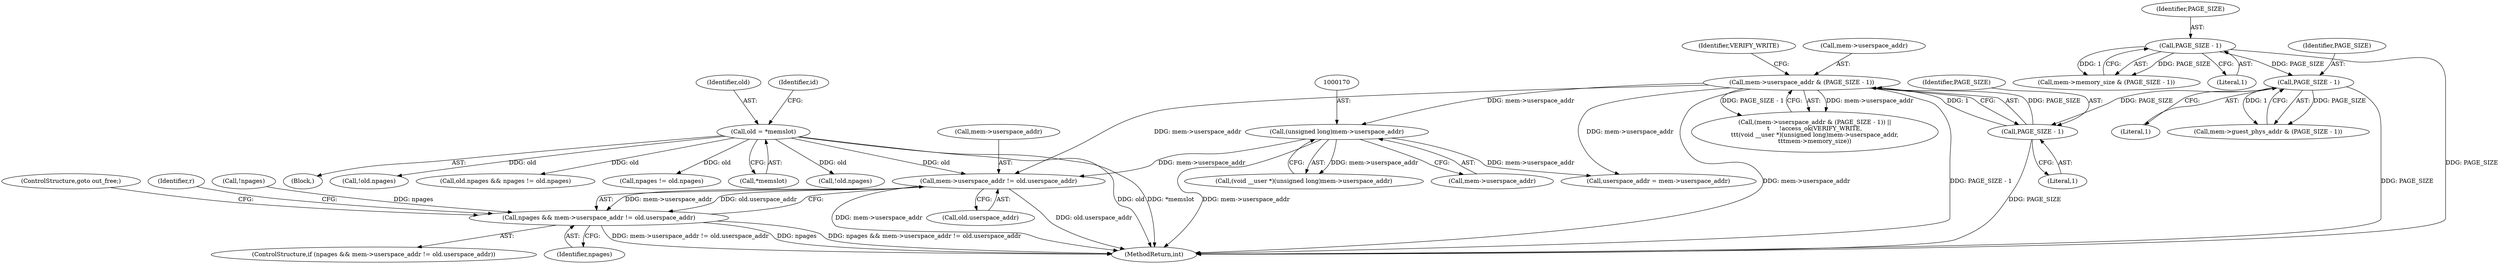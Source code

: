 digraph "0_linux_e40f193f5bb022e927a57a4f5d5194e4f12ddb74@pointer" {
"1000346" [label="(Call,mem->userspace_addr != old.userspace_addr)"];
"1000157" [label="(Call,mem->userspace_addr & (PAGE_SIZE - 1))"];
"1000161" [label="(Call,PAGE_SIZE - 1)"];
"1000149" [label="(Call,PAGE_SIZE - 1)"];
"1000140" [label="(Call,PAGE_SIZE - 1)"];
"1000169" [label="(Call,(unsigned long)mem->userspace_addr)"];
"1000238" [label="(Call,old = *memslot)"];
"1000344" [label="(Call,npages && mem->userspace_addr != old.userspace_addr)"];
"1000116" [label="(Block,)"];
"1000347" [label="(Call,mem->userspace_addr)"];
"1000279" [label="(Call,!old.npages)"];
"1000343" [label="(ControlStructure,if (npages && mem->userspace_addr != old.userspace_addr))"];
"1000163" [label="(Literal,1)"];
"1000171" [label="(Call,mem->userspace_addr)"];
"1000345" [label="(Identifier,npages)"];
"1000492" [label="(MethodReturn,int)"];
"1000141" [label="(Identifier,PAGE_SIZE)"];
"1000149" [label="(Call,PAGE_SIZE - 1)"];
"1000142" [label="(Literal,1)"];
"1000344" [label="(Call,npages && mem->userspace_addr != old.userspace_addr)"];
"1000265" [label="(Call,old.npages && npages != old.npages)"];
"1000169" [label="(Call,(unsigned long)mem->userspace_addr)"];
"1000140" [label="(Call,PAGE_SIZE - 1)"];
"1000277" [label="(Call,!npages)"];
"1000336" [label="(Call,userspace_addr = mem->userspace_addr)"];
"1000360" [label="(ControlStructure,goto out_free;)"];
"1000346" [label="(Call,mem->userspace_addr != old.userspace_addr)"];
"1000158" [label="(Call,mem->userspace_addr)"];
"1000151" [label="(Literal,1)"];
"1000156" [label="(Call,(mem->userspace_addr & (PAGE_SIZE - 1)) ||\n\t     !access_ok(VERIFY_WRITE,\n\t\t\t(void __user *)(unsigned long)mem->userspace_addr,\n\t\t\tmem->memory_size))"];
"1000166" [label="(Identifier,VERIFY_WRITE)"];
"1000162" [label="(Identifier,PAGE_SIZE)"];
"1000150" [label="(Identifier,PAGE_SIZE)"];
"1000243" [label="(Identifier,id)"];
"1000145" [label="(Call,mem->guest_phys_addr & (PAGE_SIZE - 1))"];
"1000167" [label="(Call,(void __user *)(unsigned long)mem->userspace_addr)"];
"1000269" [label="(Call,npages != old.npages)"];
"1000238" [label="(Call,old = *memslot)"];
"1000240" [label="(Call,*memslot)"];
"1000157" [label="(Call,mem->userspace_addr & (PAGE_SIZE - 1))"];
"1000355" [label="(Identifier,r)"];
"1000350" [label="(Call,old.userspace_addr)"];
"1000239" [label="(Identifier,old)"];
"1000136" [label="(Call,mem->memory_size & (PAGE_SIZE - 1))"];
"1000328" [label="(Call,!old.npages)"];
"1000161" [label="(Call,PAGE_SIZE - 1)"];
"1000346" -> "1000344"  [label="AST: "];
"1000346" -> "1000350"  [label="CFG: "];
"1000347" -> "1000346"  [label="AST: "];
"1000350" -> "1000346"  [label="AST: "];
"1000344" -> "1000346"  [label="CFG: "];
"1000346" -> "1000492"  [label="DDG: mem->userspace_addr"];
"1000346" -> "1000492"  [label="DDG: old.userspace_addr"];
"1000346" -> "1000344"  [label="DDG: mem->userspace_addr"];
"1000346" -> "1000344"  [label="DDG: old.userspace_addr"];
"1000157" -> "1000346"  [label="DDG: mem->userspace_addr"];
"1000169" -> "1000346"  [label="DDG: mem->userspace_addr"];
"1000238" -> "1000346"  [label="DDG: old"];
"1000157" -> "1000156"  [label="AST: "];
"1000157" -> "1000161"  [label="CFG: "];
"1000158" -> "1000157"  [label="AST: "];
"1000161" -> "1000157"  [label="AST: "];
"1000166" -> "1000157"  [label="CFG: "];
"1000156" -> "1000157"  [label="CFG: "];
"1000157" -> "1000492"  [label="DDG: mem->userspace_addr"];
"1000157" -> "1000492"  [label="DDG: PAGE_SIZE - 1"];
"1000157" -> "1000156"  [label="DDG: mem->userspace_addr"];
"1000157" -> "1000156"  [label="DDG: PAGE_SIZE - 1"];
"1000161" -> "1000157"  [label="DDG: PAGE_SIZE"];
"1000161" -> "1000157"  [label="DDG: 1"];
"1000157" -> "1000169"  [label="DDG: mem->userspace_addr"];
"1000157" -> "1000336"  [label="DDG: mem->userspace_addr"];
"1000161" -> "1000163"  [label="CFG: "];
"1000162" -> "1000161"  [label="AST: "];
"1000163" -> "1000161"  [label="AST: "];
"1000161" -> "1000492"  [label="DDG: PAGE_SIZE"];
"1000149" -> "1000161"  [label="DDG: PAGE_SIZE"];
"1000149" -> "1000145"  [label="AST: "];
"1000149" -> "1000151"  [label="CFG: "];
"1000150" -> "1000149"  [label="AST: "];
"1000151" -> "1000149"  [label="AST: "];
"1000145" -> "1000149"  [label="CFG: "];
"1000149" -> "1000492"  [label="DDG: PAGE_SIZE"];
"1000149" -> "1000145"  [label="DDG: PAGE_SIZE"];
"1000149" -> "1000145"  [label="DDG: 1"];
"1000140" -> "1000149"  [label="DDG: PAGE_SIZE"];
"1000140" -> "1000136"  [label="AST: "];
"1000140" -> "1000142"  [label="CFG: "];
"1000141" -> "1000140"  [label="AST: "];
"1000142" -> "1000140"  [label="AST: "];
"1000136" -> "1000140"  [label="CFG: "];
"1000140" -> "1000492"  [label="DDG: PAGE_SIZE"];
"1000140" -> "1000136"  [label="DDG: PAGE_SIZE"];
"1000140" -> "1000136"  [label="DDG: 1"];
"1000169" -> "1000167"  [label="AST: "];
"1000169" -> "1000171"  [label="CFG: "];
"1000170" -> "1000169"  [label="AST: "];
"1000171" -> "1000169"  [label="AST: "];
"1000167" -> "1000169"  [label="CFG: "];
"1000169" -> "1000492"  [label="DDG: mem->userspace_addr"];
"1000169" -> "1000167"  [label="DDG: mem->userspace_addr"];
"1000169" -> "1000336"  [label="DDG: mem->userspace_addr"];
"1000238" -> "1000116"  [label="AST: "];
"1000238" -> "1000240"  [label="CFG: "];
"1000239" -> "1000238"  [label="AST: "];
"1000240" -> "1000238"  [label="AST: "];
"1000243" -> "1000238"  [label="CFG: "];
"1000238" -> "1000492"  [label="DDG: old"];
"1000238" -> "1000492"  [label="DDG: *memslot"];
"1000238" -> "1000265"  [label="DDG: old"];
"1000238" -> "1000269"  [label="DDG: old"];
"1000238" -> "1000279"  [label="DDG: old"];
"1000238" -> "1000328"  [label="DDG: old"];
"1000344" -> "1000343"  [label="AST: "];
"1000344" -> "1000345"  [label="CFG: "];
"1000345" -> "1000344"  [label="AST: "];
"1000355" -> "1000344"  [label="CFG: "];
"1000360" -> "1000344"  [label="CFG: "];
"1000344" -> "1000492"  [label="DDG: npages && mem->userspace_addr != old.userspace_addr"];
"1000344" -> "1000492"  [label="DDG: mem->userspace_addr != old.userspace_addr"];
"1000344" -> "1000492"  [label="DDG: npages"];
"1000277" -> "1000344"  [label="DDG: npages"];
}
